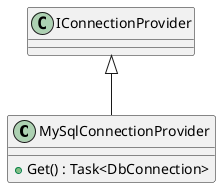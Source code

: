 @startuml
class MySqlConnectionProvider {
    + Get() : Task<DbConnection>
}
IConnectionProvider <|-- MySqlConnectionProvider
@enduml
